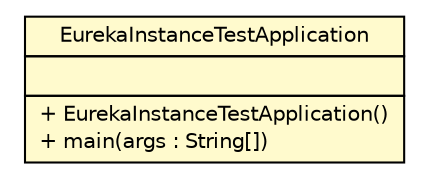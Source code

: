 #!/usr/local/bin/dot
#
# Class diagram 
# Generated by UMLGraph version R5_6-24-gf6e263 (http://www.umlgraph.org/)
#

digraph G {
	edge [fontname="Helvetica",fontsize=10,labelfontname="Helvetica",labelfontsize=10];
	node [fontname="Helvetica",fontsize=10,shape=plaintext];
	nodesep=0.25;
	ranksep=0.5;
	// cn.home1.cloud.netflix.eureka.client.EurekaInstanceTestApplication
	c143 [label=<<table title="cn.home1.cloud.netflix.eureka.client.EurekaInstanceTestApplication" border="0" cellborder="1" cellspacing="0" cellpadding="2" port="p" bgcolor="lemonChiffon" href="./EurekaInstanceTestApplication.html">
		<tr><td><table border="0" cellspacing="0" cellpadding="1">
<tr><td align="center" balign="center"> EurekaInstanceTestApplication </td></tr>
		</table></td></tr>
		<tr><td><table border="0" cellspacing="0" cellpadding="1">
<tr><td align="left" balign="left">  </td></tr>
		</table></td></tr>
		<tr><td><table border="0" cellspacing="0" cellpadding="1">
<tr><td align="left" balign="left"> + EurekaInstanceTestApplication() </td></tr>
<tr><td align="left" balign="left"> + main(args : String[]) </td></tr>
		</table></td></tr>
		</table>>, URL="./EurekaInstanceTestApplication.html", fontname="Helvetica", fontcolor="black", fontsize=10.0];
}

